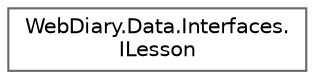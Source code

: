 digraph "Graphical Class Hierarchy"
{
 // LATEX_PDF_SIZE
  bgcolor="transparent";
  edge [fontname=Helvetica,fontsize=10,labelfontname=Helvetica,labelfontsize=10];
  node [fontname=Helvetica,fontsize=10,shape=box,height=0.2,width=0.4];
  rankdir="LR";
  Node0 [id="Node000000",label="WebDiary.Data.Interfaces.\lILesson",height=0.2,width=0.4,color="grey40", fillcolor="white", style="filled",URL="$interface_web_diary_1_1_data_1_1_interfaces_1_1_i_lesson.html",tooltip=" "];
}
